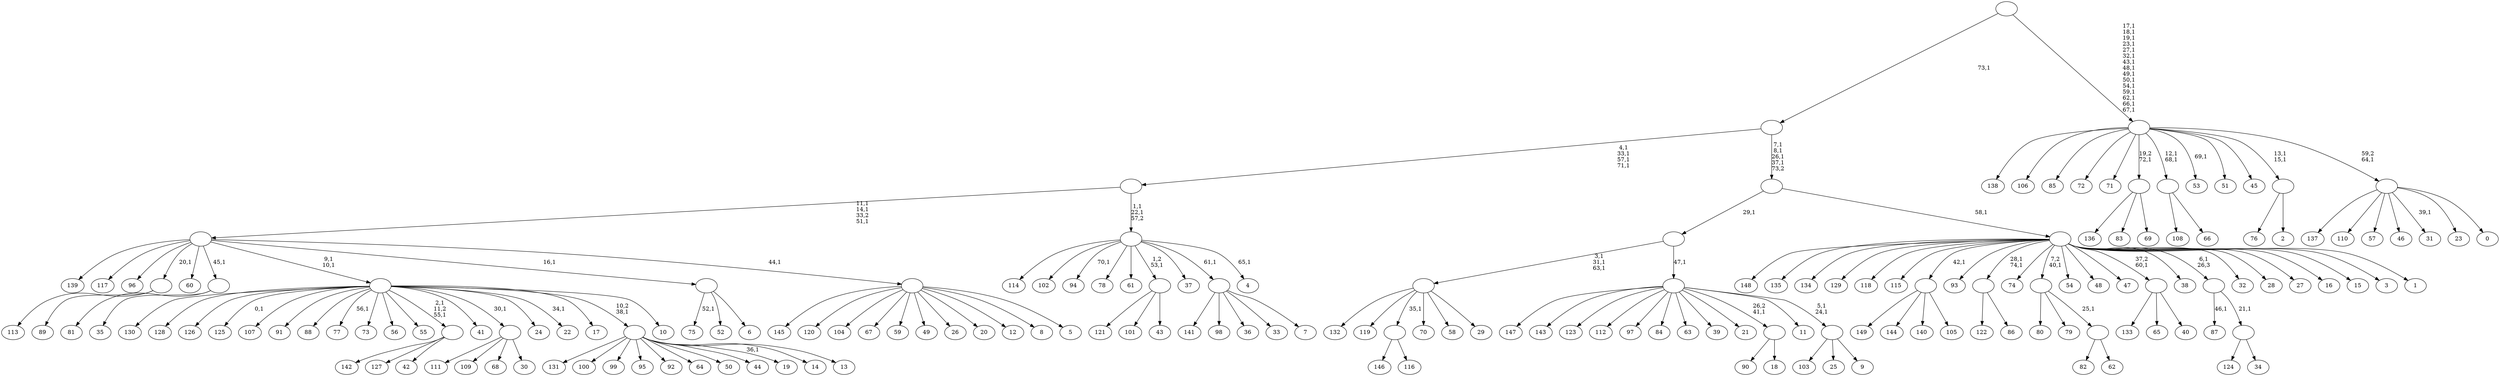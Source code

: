 digraph T {
	225 [label="149"]
	224 [label="148"]
	223 [label="147"]
	222 [label="146"]
	221 [label="145"]
	220 [label="144"]
	219 [label="143"]
	218 [label="142"]
	217 [label="141"]
	216 [label="140"]
	215 [label="139"]
	214 [label="138"]
	213 [label="137"]
	212 [label="136"]
	211 [label="135"]
	210 [label="134"]
	209 [label="133"]
	208 [label="132"]
	207 [label="131"]
	206 [label="130"]
	205 [label="129"]
	204 [label="128"]
	203 [label="127"]
	202 [label="126"]
	201 [label="125"]
	199 [label="124"]
	198 [label="123"]
	197 [label="122"]
	196 [label="121"]
	195 [label="120"]
	194 [label="119"]
	193 [label="118"]
	192 [label="117"]
	191 [label="116"]
	190 [label=""]
	189 [label="115"]
	188 [label="114"]
	187 [label="113"]
	186 [label="112"]
	185 [label="111"]
	184 [label="110"]
	183 [label="109"]
	182 [label="108"]
	181 [label="107"]
	180 [label="106"]
	179 [label="105"]
	178 [label=""]
	177 [label="104"]
	176 [label="103"]
	175 [label="102"]
	174 [label="101"]
	173 [label="100"]
	172 [label="99"]
	171 [label="98"]
	170 [label="97"]
	169 [label="96"]
	168 [label="95"]
	167 [label="94"]
	165 [label="93"]
	164 [label="92"]
	163 [label="91"]
	162 [label="90"]
	161 [label="89"]
	160 [label=""]
	159 [label="88"]
	158 [label="87"]
	156 [label="86"]
	155 [label=""]
	153 [label="85"]
	152 [label="84"]
	151 [label="83"]
	150 [label="82"]
	149 [label="81"]
	148 [label="80"]
	147 [label="79"]
	146 [label="78"]
	145 [label="77"]
	143 [label="76"]
	142 [label="75"]
	140 [label="74"]
	139 [label="73"]
	138 [label="72"]
	137 [label="71"]
	136 [label="70"]
	135 [label="69"]
	134 [label=""]
	133 [label="68"]
	132 [label="67"]
	131 [label="66"]
	130 [label=""]
	128 [label="65"]
	127 [label="64"]
	126 [label="63"]
	125 [label="62"]
	124 [label=""]
	123 [label=""]
	122 [label="61"]
	121 [label="60"]
	120 [label="59"]
	119 [label="58"]
	118 [label="57"]
	117 [label="56"]
	116 [label="55"]
	115 [label="54"]
	114 [label="53"]
	112 [label="52"]
	111 [label="51"]
	110 [label="50"]
	109 [label="49"]
	108 [label="48"]
	107 [label="47"]
	106 [label="46"]
	105 [label="45"]
	104 [label="44"]
	103 [label="43"]
	102 [label=""]
	101 [label="42"]
	100 [label=""]
	98 [label="41"]
	97 [label="40"]
	96 [label=""]
	95 [label="39"]
	94 [label="38"]
	93 [label="37"]
	92 [label="36"]
	91 [label="35"]
	90 [label=""]
	89 [label="34"]
	88 [label=""]
	87 [label=""]
	86 [label="33"]
	85 [label="32"]
	84 [label="31"]
	82 [label="30"]
	81 [label=""]
	80 [label="29"]
	79 [label=""]
	76 [label="28"]
	75 [label="27"]
	74 [label="26"]
	73 [label="25"]
	72 [label="24"]
	71 [label="23"]
	70 [label="22"]
	68 [label="21"]
	67 [label="20"]
	66 [label="19"]
	64 [label="18"]
	63 [label=""]
	62 [label="17"]
	61 [label="16"]
	60 [label="15"]
	59 [label="14"]
	58 [label="13"]
	57 [label=""]
	56 [label="12"]
	55 [label="11"]
	54 [label="10"]
	53 [label=""]
	51 [label="9"]
	50 [label=""]
	48 [label=""]
	47 [label=""]
	46 [label="8"]
	45 [label="7"]
	44 [label=""]
	43 [label="6"]
	42 [label=""]
	41 [label="5"]
	40 [label=""]
	39 [label=""]
	36 [label="4"]
	34 [label=""]
	32 [label=""]
	28 [label="3"]
	27 [label="2"]
	26 [label=""]
	24 [label="1"]
	23 [label=""]
	22 [label=""]
	18 [label=""]
	17 [label="0"]
	16 [label=""]
	15 [label=""]
	0 [label=""]
	190 -> 222 [label=""]
	190 -> 191 [label=""]
	178 -> 225 [label=""]
	178 -> 220 [label=""]
	178 -> 216 [label=""]
	178 -> 179 [label=""]
	160 -> 187 [label=""]
	160 -> 161 [label=""]
	155 -> 197 [label=""]
	155 -> 156 [label=""]
	134 -> 212 [label=""]
	134 -> 151 [label=""]
	134 -> 135 [label=""]
	130 -> 182 [label=""]
	130 -> 131 [label=""]
	124 -> 150 [label=""]
	124 -> 125 [label=""]
	123 -> 148 [label=""]
	123 -> 147 [label=""]
	123 -> 124 [label="25,1"]
	102 -> 196 [label=""]
	102 -> 174 [label=""]
	102 -> 103 [label=""]
	100 -> 218 [label=""]
	100 -> 203 [label=""]
	100 -> 101 [label=""]
	96 -> 209 [label=""]
	96 -> 128 [label=""]
	96 -> 97 [label=""]
	90 -> 149 [label=""]
	90 -> 91 [label=""]
	88 -> 199 [label=""]
	88 -> 89 [label=""]
	87 -> 158 [label="46,1"]
	87 -> 88 [label="21,1"]
	81 -> 185 [label=""]
	81 -> 183 [label=""]
	81 -> 133 [label=""]
	81 -> 82 [label=""]
	79 -> 208 [label=""]
	79 -> 194 [label=""]
	79 -> 190 [label="35,1"]
	79 -> 136 [label=""]
	79 -> 119 [label=""]
	79 -> 80 [label=""]
	63 -> 162 [label=""]
	63 -> 64 [label=""]
	57 -> 66 [label="36,1"]
	57 -> 207 [label=""]
	57 -> 173 [label=""]
	57 -> 172 [label=""]
	57 -> 168 [label=""]
	57 -> 164 [label=""]
	57 -> 127 [label=""]
	57 -> 110 [label=""]
	57 -> 104 [label=""]
	57 -> 59 [label=""]
	57 -> 58 [label=""]
	53 -> 70 [label="34,1"]
	53 -> 100 [label="2,1\n11,2\n55,1"]
	53 -> 145 [label="56,1"]
	53 -> 201 [label="0,1"]
	53 -> 206 [label=""]
	53 -> 204 [label=""]
	53 -> 202 [label=""]
	53 -> 181 [label=""]
	53 -> 163 [label=""]
	53 -> 159 [label=""]
	53 -> 139 [label=""]
	53 -> 117 [label=""]
	53 -> 116 [label=""]
	53 -> 98 [label=""]
	53 -> 81 [label="30,1"]
	53 -> 72 [label=""]
	53 -> 62 [label=""]
	53 -> 57 [label="10,2\n38,1"]
	53 -> 54 [label=""]
	50 -> 176 [label=""]
	50 -> 73 [label=""]
	50 -> 51 [label=""]
	48 -> 50 [label="5,1\n24,1"]
	48 -> 223 [label=""]
	48 -> 219 [label=""]
	48 -> 198 [label=""]
	48 -> 186 [label=""]
	48 -> 170 [label=""]
	48 -> 152 [label=""]
	48 -> 126 [label=""]
	48 -> 95 [label=""]
	48 -> 68 [label=""]
	48 -> 63 [label="26,2\n41,1"]
	48 -> 55 [label=""]
	47 -> 79 [label="3,1\n31,1\n63,1"]
	47 -> 48 [label="47,1"]
	44 -> 217 [label=""]
	44 -> 171 [label=""]
	44 -> 92 [label=""]
	44 -> 86 [label=""]
	44 -> 45 [label=""]
	42 -> 142 [label="52,1"]
	42 -> 112 [label=""]
	42 -> 43 [label=""]
	40 -> 221 [label=""]
	40 -> 195 [label=""]
	40 -> 177 [label=""]
	40 -> 132 [label=""]
	40 -> 120 [label=""]
	40 -> 109 [label=""]
	40 -> 74 [label=""]
	40 -> 67 [label=""]
	40 -> 56 [label=""]
	40 -> 46 [label=""]
	40 -> 41 [label=""]
	39 -> 53 [label="9,1\n10,1"]
	39 -> 215 [label=""]
	39 -> 192 [label=""]
	39 -> 169 [label=""]
	39 -> 160 [label="20,1"]
	39 -> 121 [label=""]
	39 -> 90 [label="45,1"]
	39 -> 42 [label="16,1"]
	39 -> 40 [label="44,1"]
	34 -> 36 [label="65,1"]
	34 -> 167 [label="70,1"]
	34 -> 188 [label=""]
	34 -> 175 [label=""]
	34 -> 146 [label=""]
	34 -> 122 [label=""]
	34 -> 102 [label="1,2\n53,1"]
	34 -> 93 [label=""]
	34 -> 44 [label="61,1"]
	32 -> 34 [label="1,1\n22,1\n57,2"]
	32 -> 39 [label="11,1\n14,1\n33,2\n51,1"]
	26 -> 143 [label=""]
	26 -> 27 [label=""]
	23 -> 155 [label="28,1\n74,1"]
	23 -> 224 [label=""]
	23 -> 211 [label=""]
	23 -> 210 [label=""]
	23 -> 205 [label=""]
	23 -> 193 [label=""]
	23 -> 189 [label=""]
	23 -> 178 [label="42,1"]
	23 -> 165 [label=""]
	23 -> 140 [label=""]
	23 -> 123 [label="7,2\n40,1"]
	23 -> 115 [label=""]
	23 -> 108 [label=""]
	23 -> 107 [label=""]
	23 -> 96 [label="37,2\n60,1"]
	23 -> 94 [label=""]
	23 -> 87 [label="6,1\n26,3"]
	23 -> 85 [label=""]
	23 -> 76 [label=""]
	23 -> 75 [label=""]
	23 -> 61 [label=""]
	23 -> 60 [label=""]
	23 -> 28 [label=""]
	23 -> 24 [label=""]
	22 -> 47 [label="29,1"]
	22 -> 23 [label="58,1"]
	18 -> 22 [label="7,1\n8,1\n26,1\n37,1\n73,2"]
	18 -> 32 [label="4,1\n33,1\n57,1\n71,1"]
	16 -> 84 [label="39,1"]
	16 -> 213 [label=""]
	16 -> 184 [label=""]
	16 -> 118 [label=""]
	16 -> 106 [label=""]
	16 -> 71 [label=""]
	16 -> 17 [label=""]
	15 -> 26 [label="13,1\n15,1"]
	15 -> 114 [label="69,1"]
	15 -> 130 [label="12,1\n68,1"]
	15 -> 214 [label=""]
	15 -> 180 [label=""]
	15 -> 153 [label=""]
	15 -> 138 [label=""]
	15 -> 137 [label=""]
	15 -> 134 [label="19,2\n72,1"]
	15 -> 111 [label=""]
	15 -> 105 [label=""]
	15 -> 16 [label="59,2\n64,1"]
	0 -> 15 [label="17,1\n18,1\n19,1\n23,1\n27,1\n32,1\n43,1\n48,1\n49,1\n50,1\n54,1\n59,1\n62,1\n66,1\n67,1"]
	0 -> 18 [label="73,1"]
}
